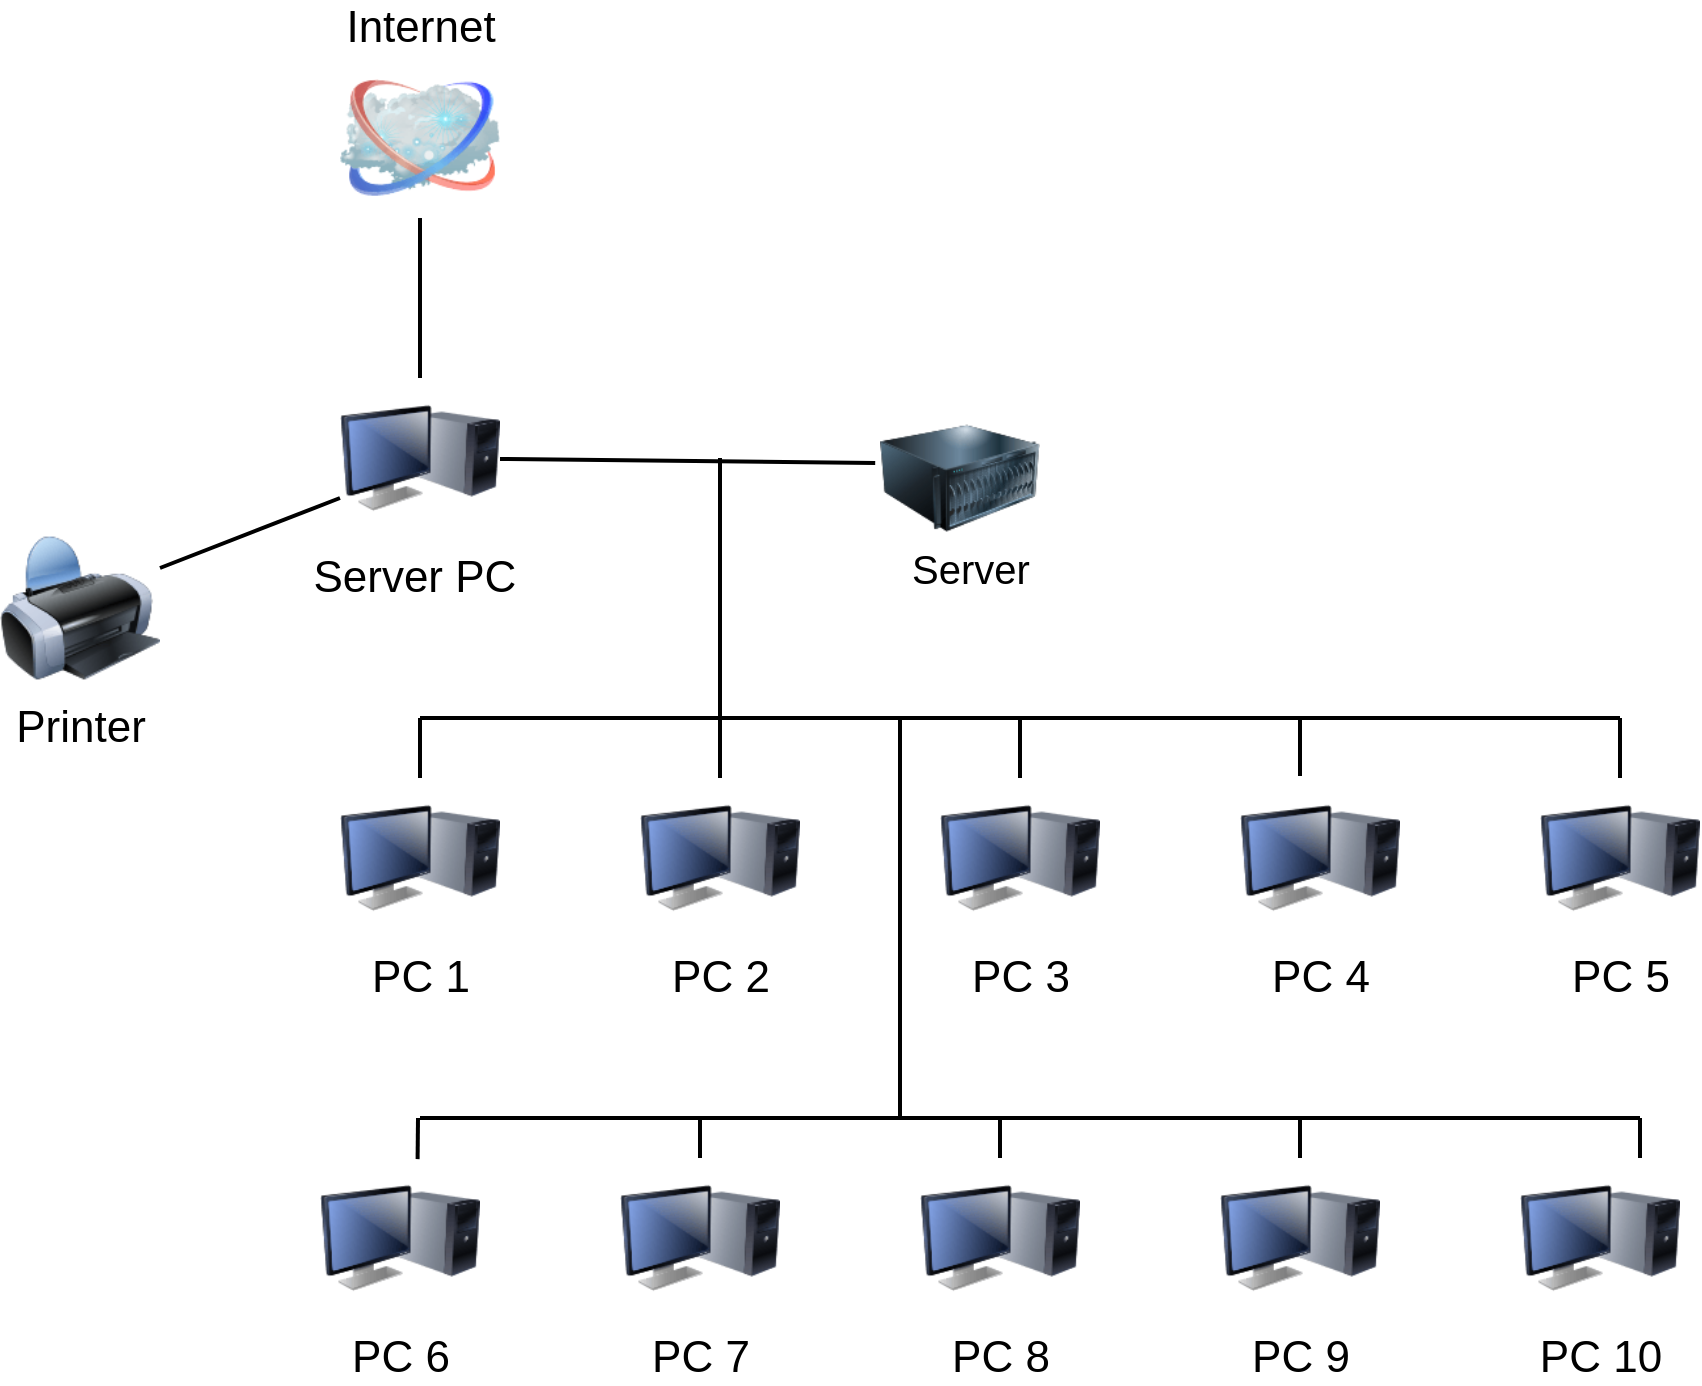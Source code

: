 <mxfile version="14.2.6" type="github">
  <diagram name="Page-1" id="55a83fd1-7818-8e21-69c5-c3457e3827bb">
    <mxGraphModel dx="1730" dy="967" grid="1" gridSize="10" guides="1" tooltips="1" connect="1" arrows="1" fold="1" page="1" pageScale="1" pageWidth="1100" pageHeight="850" background="#ffffff" math="0" shadow="0">
      <root>
        <mxCell id="0" />
        <mxCell id="1" parent="0" />
        <mxCell id="69ecfefc5c41e42c-2" value="Internet" style="image;html=1;labelBackgroundColor=#ffffff;image=img/lib/clip_art/networking/Cloud_128x128.png;rounded=1;shadow=0;comic=0;strokeWidth=2;fontSize=22;labelPosition=center;verticalLabelPosition=top;align=center;verticalAlign=bottom;" parent="1" vertex="1">
          <mxGeometry x="320" y="50" width="80" height="80" as="geometry" />
        </mxCell>
        <mxCell id="69ecfefc5c41e42c-5" value="PC 1" style="image;html=1;labelBackgroundColor=#ffffff;image=img/lib/clip_art/computers/Monitor_Tower_128x128.png;rounded=1;shadow=0;comic=0;strokeWidth=2;fontSize=22" parent="1" vertex="1">
          <mxGeometry x="320" y="410" width="80" height="80" as="geometry" />
        </mxCell>
        <mxCell id="69ecfefc5c41e42c-6" value="Printer" style="image;html=1;labelBackgroundColor=#ffffff;image=img/lib/clip_art/computers/Printer_128x128.png;rounded=1;shadow=0;comic=0;strokeWidth=2;fontSize=22" parent="1" vertex="1">
          <mxGeometry x="150" y="285" width="80" height="80" as="geometry" />
        </mxCell>
        <mxCell id="ljmvhu7upG-RRoT3nffI-3" value="PC 2" style="image;html=1;labelBackgroundColor=#ffffff;image=img/lib/clip_art/computers/Monitor_Tower_128x128.png;rounded=1;shadow=0;comic=0;strokeWidth=2;fontSize=22" vertex="1" parent="1">
          <mxGeometry x="470" y="410" width="80" height="80" as="geometry" />
        </mxCell>
        <mxCell id="ljmvhu7upG-RRoT3nffI-6" value="PC 3" style="image;html=1;labelBackgroundColor=#ffffff;image=img/lib/clip_art/computers/Monitor_Tower_128x128.png;rounded=1;shadow=0;comic=0;strokeWidth=2;fontSize=22" vertex="1" parent="1">
          <mxGeometry x="620" y="410" width="80" height="80" as="geometry" />
        </mxCell>
        <mxCell id="ljmvhu7upG-RRoT3nffI-7" value="PC 4" style="image;html=1;labelBackgroundColor=#ffffff;image=img/lib/clip_art/computers/Monitor_Tower_128x128.png;rounded=1;shadow=0;comic=0;strokeWidth=2;fontSize=22" vertex="1" parent="1">
          <mxGeometry x="770" y="410" width="80" height="80" as="geometry" />
        </mxCell>
        <mxCell id="ljmvhu7upG-RRoT3nffI-8" value="PC 5" style="image;html=1;labelBackgroundColor=#ffffff;image=img/lib/clip_art/computers/Monitor_Tower_128x128.png;rounded=1;shadow=0;comic=0;strokeWidth=2;fontSize=22" vertex="1" parent="1">
          <mxGeometry x="920" y="410" width="80" height="80" as="geometry" />
        </mxCell>
        <mxCell id="ljmvhu7upG-RRoT3nffI-9" value="Server PC&amp;nbsp;" style="image;html=1;labelBackgroundColor=#ffffff;image=img/lib/clip_art/computers/Monitor_Tower_128x128.png;rounded=1;shadow=0;comic=0;strokeWidth=2;fontSize=22" vertex="1" parent="1">
          <mxGeometry x="320" y="210" width="80" height="80" as="geometry" />
        </mxCell>
        <mxCell id="ljmvhu7upG-RRoT3nffI-10" value="" style="image;html=1;image=img/lib/clip_art/computers/Server_128x128.png" vertex="1" parent="1">
          <mxGeometry x="590" y="220" width="80" height="80" as="geometry" />
        </mxCell>
        <mxCell id="ljmvhu7upG-RRoT3nffI-14" value="" style="endArrow=none;html=1;entryX=0.5;entryY=1;entryDx=0;entryDy=0;strokeWidth=2;exitX=0.5;exitY=0;exitDx=0;exitDy=0;" edge="1" parent="1" source="ljmvhu7upG-RRoT3nffI-9" target="69ecfefc5c41e42c-2">
          <mxGeometry width="50" height="50" relative="1" as="geometry">
            <mxPoint x="580" y="310" as="sourcePoint" />
            <mxPoint x="590" y="230" as="targetPoint" />
          </mxGeometry>
        </mxCell>
        <mxCell id="ljmvhu7upG-RRoT3nffI-15" value="" style="endArrow=none;html=1;strokeWidth=2;exitX=-0.03;exitY=0.407;exitDx=0;exitDy=0;exitPerimeter=0;" edge="1" parent="1" source="ljmvhu7upG-RRoT3nffI-10" target="ljmvhu7upG-RRoT3nffI-9">
          <mxGeometry width="50" height="50" relative="1" as="geometry">
            <mxPoint x="560" y="230" as="sourcePoint" />
            <mxPoint x="580" y="190" as="targetPoint" />
          </mxGeometry>
        </mxCell>
        <mxCell id="ljmvhu7upG-RRoT3nffI-16" value="" style="endArrow=none;html=1;strokeWidth=2;" edge="1" parent="1" target="ljmvhu7upG-RRoT3nffI-3">
          <mxGeometry width="50" height="50" relative="1" as="geometry">
            <mxPoint x="510" y="250" as="sourcePoint" />
            <mxPoint x="410" y="260.803" as="targetPoint" />
          </mxGeometry>
        </mxCell>
        <mxCell id="ljmvhu7upG-RRoT3nffI-17" value="" style="endArrow=none;html=1;strokeWidth=2;" edge="1" parent="1">
          <mxGeometry width="50" height="50" relative="1" as="geometry">
            <mxPoint x="960" y="380" as="sourcePoint" />
            <mxPoint x="360" y="380" as="targetPoint" />
          </mxGeometry>
        </mxCell>
        <mxCell id="ljmvhu7upG-RRoT3nffI-18" value="" style="endArrow=none;html=1;strokeWidth=2;exitX=0.5;exitY=0;exitDx=0;exitDy=0;" edge="1" parent="1" source="69ecfefc5c41e42c-5">
          <mxGeometry width="50" height="50" relative="1" as="geometry">
            <mxPoint x="970" y="390" as="sourcePoint" />
            <mxPoint x="360" y="380" as="targetPoint" />
          </mxGeometry>
        </mxCell>
        <mxCell id="ljmvhu7upG-RRoT3nffI-19" value="" style="endArrow=none;html=1;strokeWidth=2;" edge="1" parent="1" source="ljmvhu7upG-RRoT3nffI-6">
          <mxGeometry width="50" height="50" relative="1" as="geometry">
            <mxPoint x="980" y="400" as="sourcePoint" />
            <mxPoint x="660" y="380" as="targetPoint" />
          </mxGeometry>
        </mxCell>
        <mxCell id="ljmvhu7upG-RRoT3nffI-20" value="" style="endArrow=none;html=1;strokeWidth=2;" edge="1" parent="1">
          <mxGeometry width="50" height="50" relative="1" as="geometry">
            <mxPoint x="800" y="409" as="sourcePoint" />
            <mxPoint x="800" y="380" as="targetPoint" />
          </mxGeometry>
        </mxCell>
        <mxCell id="ljmvhu7upG-RRoT3nffI-21" value="" style="endArrow=none;html=1;strokeWidth=2;exitX=0.5;exitY=0;exitDx=0;exitDy=0;" edge="1" parent="1" source="ljmvhu7upG-RRoT3nffI-8">
          <mxGeometry width="50" height="50" relative="1" as="geometry">
            <mxPoint x="810" y="419" as="sourcePoint" />
            <mxPoint x="960" y="380" as="targetPoint" />
          </mxGeometry>
        </mxCell>
        <mxCell id="ljmvhu7upG-RRoT3nffI-22" value="" style="endArrow=none;html=1;strokeWidth=2;" edge="1" parent="1">
          <mxGeometry width="50" height="50" relative="1" as="geometry">
            <mxPoint x="600" y="580" as="sourcePoint" />
            <mxPoint x="600" y="380" as="targetPoint" />
          </mxGeometry>
        </mxCell>
        <mxCell id="ljmvhu7upG-RRoT3nffI-23" value="" style="endArrow=none;html=1;strokeWidth=2;" edge="1" parent="1">
          <mxGeometry width="50" height="50" relative="1" as="geometry">
            <mxPoint x="360" y="580" as="sourcePoint" />
            <mxPoint x="970" y="580" as="targetPoint" />
          </mxGeometry>
        </mxCell>
        <mxCell id="ljmvhu7upG-RRoT3nffI-24" value="PC 6" style="image;html=1;labelBackgroundColor=#ffffff;image=img/lib/clip_art/computers/Monitor_Tower_128x128.png;rounded=1;shadow=0;comic=0;strokeWidth=2;fontSize=22" vertex="1" parent="1">
          <mxGeometry x="310" y="600" width="80" height="80" as="geometry" />
        </mxCell>
        <mxCell id="ljmvhu7upG-RRoT3nffI-25" value="PC 7&lt;br&gt;" style="image;html=1;labelBackgroundColor=#ffffff;image=img/lib/clip_art/computers/Monitor_Tower_128x128.png;rounded=1;shadow=0;comic=0;strokeWidth=2;fontSize=22" vertex="1" parent="1">
          <mxGeometry x="460" y="600" width="80" height="80" as="geometry" />
        </mxCell>
        <mxCell id="ljmvhu7upG-RRoT3nffI-26" value="PC 8" style="image;html=1;labelBackgroundColor=#ffffff;image=img/lib/clip_art/computers/Monitor_Tower_128x128.png;rounded=1;shadow=0;comic=0;strokeWidth=2;fontSize=22" vertex="1" parent="1">
          <mxGeometry x="610" y="600" width="80" height="80" as="geometry" />
        </mxCell>
        <mxCell id="ljmvhu7upG-RRoT3nffI-27" value="PC 9&lt;br&gt;" style="image;html=1;labelBackgroundColor=#ffffff;image=img/lib/clip_art/computers/Monitor_Tower_128x128.png;rounded=1;shadow=0;comic=0;strokeWidth=2;fontSize=22" vertex="1" parent="1">
          <mxGeometry x="760" y="600" width="80" height="80" as="geometry" />
        </mxCell>
        <mxCell id="ljmvhu7upG-RRoT3nffI-28" value="PC 10" style="image;html=1;labelBackgroundColor=#ffffff;image=img/lib/clip_art/computers/Monitor_Tower_128x128.png;rounded=1;shadow=0;comic=0;strokeWidth=2;fontSize=22" vertex="1" parent="1">
          <mxGeometry x="910" y="600" width="80" height="80" as="geometry" />
        </mxCell>
        <mxCell id="ljmvhu7upG-RRoT3nffI-37" value="" style="endArrow=none;html=1;strokeWidth=2;exitX=0.5;exitY=0;exitDx=0;exitDy=0;" edge="1" parent="1" source="ljmvhu7upG-RRoT3nffI-27">
          <mxGeometry width="50" height="50" relative="1" as="geometry">
            <mxPoint x="810" y="419" as="sourcePoint" />
            <mxPoint x="800" y="580" as="targetPoint" />
          </mxGeometry>
        </mxCell>
        <mxCell id="ljmvhu7upG-RRoT3nffI-39" value="" style="endArrow=none;html=1;strokeWidth=2;exitX=0.75;exitY=0;exitDx=0;exitDy=0;" edge="1" parent="1" source="ljmvhu7upG-RRoT3nffI-28">
          <mxGeometry width="50" height="50" relative="1" as="geometry">
            <mxPoint x="820" y="429" as="sourcePoint" />
            <mxPoint x="970" y="580" as="targetPoint" />
          </mxGeometry>
        </mxCell>
        <mxCell id="ljmvhu7upG-RRoT3nffI-40" value="" style="endArrow=none;html=1;strokeWidth=2;exitX=0.5;exitY=0;exitDx=0;exitDy=0;" edge="1" parent="1" source="ljmvhu7upG-RRoT3nffI-26">
          <mxGeometry width="50" height="50" relative="1" as="geometry">
            <mxPoint x="830" y="439" as="sourcePoint" />
            <mxPoint x="650" y="580" as="targetPoint" />
          </mxGeometry>
        </mxCell>
        <mxCell id="ljmvhu7upG-RRoT3nffI-41" value="" style="endArrow=none;html=1;strokeWidth=2;exitX=0.5;exitY=0;exitDx=0;exitDy=0;" edge="1" parent="1" source="ljmvhu7upG-RRoT3nffI-25">
          <mxGeometry width="50" height="50" relative="1" as="geometry">
            <mxPoint x="660" y="610" as="sourcePoint" />
            <mxPoint x="500" y="580" as="targetPoint" />
          </mxGeometry>
        </mxCell>
        <mxCell id="ljmvhu7upG-RRoT3nffI-44" value="" style="endArrow=none;html=1;strokeWidth=2;exitX=0.61;exitY=0.007;exitDx=0;exitDy=0;exitPerimeter=0;" edge="1" parent="1" source="ljmvhu7upG-RRoT3nffI-24">
          <mxGeometry width="50" height="50" relative="1" as="geometry">
            <mxPoint x="670" y="620" as="sourcePoint" />
            <mxPoint x="359" y="580" as="targetPoint" />
          </mxGeometry>
        </mxCell>
        <mxCell id="ljmvhu7upG-RRoT3nffI-47" value="" style="endArrow=none;html=1;strokeWidth=2;exitX=1;exitY=0.25;exitDx=0;exitDy=0;entryX=0;entryY=0.75;entryDx=0;entryDy=0;" edge="1" parent="1" source="69ecfefc5c41e42c-6" target="ljmvhu7upG-RRoT3nffI-9">
          <mxGeometry width="50" height="50" relative="1" as="geometry">
            <mxPoint x="497.6" y="262.56" as="sourcePoint" />
            <mxPoint x="410" y="260.803" as="targetPoint" />
          </mxGeometry>
        </mxCell>
        <mxCell id="ljmvhu7upG-RRoT3nffI-51" value="Server" style="text;html=1;align=center;verticalAlign=middle;resizable=0;points=[];autosize=1;fontSize=20;" vertex="1" parent="1">
          <mxGeometry x="600" y="290" width="70" height="30" as="geometry" />
        </mxCell>
      </root>
    </mxGraphModel>
  </diagram>
</mxfile>
